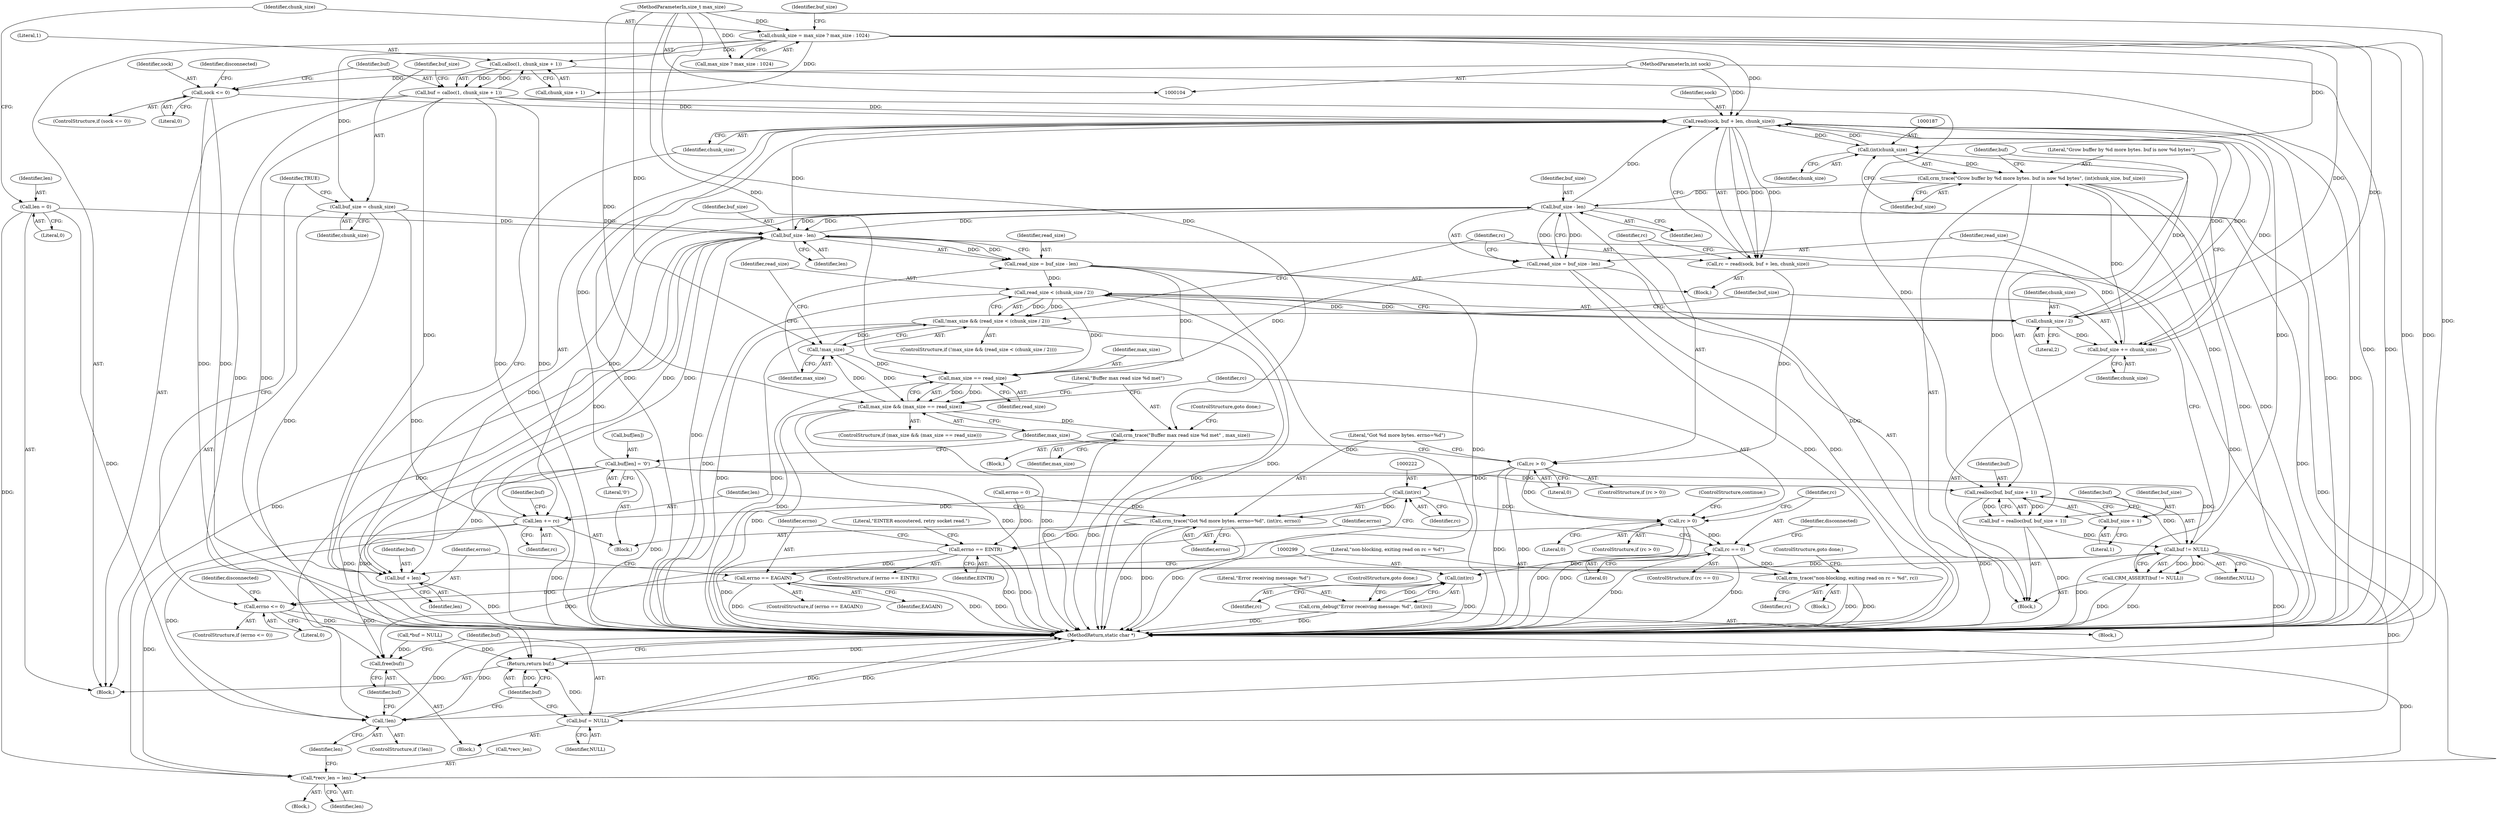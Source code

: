 digraph "0_pacemaker_564f7cc2a51dcd2f28ab12a13394f31be5aa3c93_12@API" {
"1000208" [label="(Call,read(sock, buf + len, chunk_size))"];
"1000138" [label="(Call,sock <= 0)"];
"1000105" [label="(MethodParameterIn,int sock)"];
"1000150" [label="(Call,buf = calloc(1, chunk_size + 1))"];
"1000152" [label="(Call,calloc(1, chunk_size + 1))"];
"1000123" [label="(Call,chunk_size = max_size ? max_size : 1024)"];
"1000106" [label="(MethodParameterIn,size_t max_size)"];
"1000228" [label="(Call,buf[len] = '\0')"];
"1000198" [label="(Call,buf != NULL)"];
"1000190" [label="(Call,buf = realloc(buf, buf_size + 1))"];
"1000192" [label="(Call,realloc(buf, buf_size + 1))"];
"1000184" [label="(Call,crm_trace(\"Grow buffer by %d more bytes. buf is now %d bytes\", (int)chunk_size, buf_size))"];
"1000186" [label="(Call,(int)chunk_size)"];
"1000208" [label="(Call,read(sock, buf + len, chunk_size))"];
"1000168" [label="(Call,buf_size - len)"];
"1000157" [label="(Call,buf_size = chunk_size)"];
"1000203" [label="(Call,buf_size - len)"];
"1000225" [label="(Call,len += rc)"];
"1000221" [label="(Call,(int)rc)"];
"1000215" [label="(Call,rc > 0)"];
"1000206" [label="(Call,rc = read(sock, buf + len, chunk_size))"];
"1000119" [label="(Call,len = 0)"];
"1000177" [label="(Call,chunk_size / 2)"];
"1000181" [label="(Call,buf_size += chunk_size)"];
"1000175" [label="(Call,read_size < (chunk_size / 2))"];
"1000172" [label="(Call,!max_size && (read_size < (chunk_size / 2)))"];
"1000236" [label="(Call,max_size == read_size)"];
"1000234" [label="(Call,max_size && (max_size == read_size))"];
"1000173" [label="(Call,!max_size)"];
"1000240" [label="(Call,crm_trace(\"Buffer max read size %d met\" , max_size))"];
"1000197" [label="(Call,CRM_ASSERT(buf != NULL))"];
"1000219" [label="(Call,crm_trace(\"Got %d more bytes. errno=%d\", (int)rc, errno))"];
"1000267" [label="(Call,errno == EINTR)"];
"1000275" [label="(Call,errno == EAGAIN)"];
"1000285" [label="(Call,errno <= 0)"];
"1000166" [label="(Call,read_size = buf_size - len)"];
"1000201" [label="(Call,read_size = buf_size - len)"];
"1000210" [label="(Call,buf + len)"];
"1000306" [label="(Call,*recv_len = len)"];
"1000311" [label="(Call,!len)"];
"1000245" [label="(Call,rc > 0)"];
"1000252" [label="(Call,rc == 0)"];
"1000279" [label="(Call,crm_trace(\"non-blocking, exiting read on rc = %d\", rc))"];
"1000298" [label="(Call,(int)rc)"];
"1000296" [label="(Call,crm_debug(\"Error receiving message: %d\", (int)rc))"];
"1000314" [label="(Call,free(buf))"];
"1000316" [label="(Call,buf = NULL)"];
"1000319" [label="(Return,return buf;)"];
"1000194" [label="(Call,buf_size + 1)"];
"1000227" [label="(Identifier,rc)"];
"1000204" [label="(Identifier,buf_size)"];
"1000224" [label="(Identifier,errno)"];
"1000124" [label="(Identifier,chunk_size)"];
"1000177" [label="(Call,chunk_size / 2)"];
"1000241" [label="(Literal,\"Buffer max read size %d met\")"];
"1000226" [label="(Identifier,len)"];
"1000275" [label="(Call,errno == EAGAIN)"];
"1000137" [label="(ControlStructure,if (sock <= 0))"];
"1000279" [label="(Call,crm_trace(\"non-blocking, exiting read on rc = %d\", rc))"];
"1000277" [label="(Identifier,EAGAIN)"];
"1000252" [label="(Call,rc == 0)"];
"1000203" [label="(Call,buf_size - len)"];
"1000166" [label="(Call,read_size = buf_size - len)"];
"1000257" [label="(Identifier,disconnected)"];
"1000272" [label="(Literal,\"EINTER encoutered, retry socket read.\")"];
"1000183" [label="(Identifier,chunk_size)"];
"1000201" [label="(Call,read_size = buf_size - len)"];
"1000213" [label="(Identifier,chunk_size)"];
"1000233" [label="(ControlStructure,if (max_size && (max_size == read_size)))"];
"1000301" [label="(ControlStructure,goto done;)"];
"1000139" [label="(Identifier,sock)"];
"1000175" [label="(Call,read_size < (chunk_size / 2))"];
"1000298" [label="(Call,(int)rc)"];
"1000180" [label="(Block,)"];
"1000312" [label="(Identifier,len)"];
"1000297" [label="(Literal,\"Error receiving message: %d\")"];
"1000109" [label="(Block,)"];
"1000268" [label="(Identifier,errno)"];
"1000225" [label="(Call,len += rc)"];
"1000188" [label="(Identifier,chunk_size)"];
"1000172" [label="(Call,!max_size && (read_size < (chunk_size / 2)))"];
"1000246" [label="(Identifier,rc)"];
"1000179" [label="(Literal,2)"];
"1000181" [label="(Call,buf_size += chunk_size)"];
"1000131" [label="(Identifier,buf_size)"];
"1000316" [label="(Call,buf = NULL)"];
"1000185" [label="(Literal,\"Grow buffer by %d more bytes. buf is now %d bytes\")"];
"1000199" [label="(Identifier,buf)"];
"1000209" [label="(Identifier,sock)"];
"1000173" [label="(Call,!max_size)"];
"1000194" [label="(Call,buf_size + 1)"];
"1000168" [label="(Call,buf_size - len)"];
"1000123" [label="(Call,chunk_size = max_size ? max_size : 1024)"];
"1000286" [label="(Identifier,errno)"];
"1000152" [label="(Call,calloc(1, chunk_size + 1))"];
"1000253" [label="(Identifier,rc)"];
"1000212" [label="(Identifier,len)"];
"1000119" [label="(Call,len = 0)"];
"1000230" [label="(Identifier,buf)"];
"1000159" [label="(Identifier,chunk_size)"];
"1000198" [label="(Call,buf != NULL)"];
"1000140" [label="(Literal,0)"];
"1000191" [label="(Identifier,buf)"];
"1000105" [label="(MethodParameterIn,int sock)"];
"1000162" [label="(Block,)"];
"1000120" [label="(Identifier,len)"];
"1000217" [label="(Literal,0)"];
"1000138" [label="(Call,sock <= 0)"];
"1000157" [label="(Call,buf_size = chunk_size)"];
"1000229" [label="(Call,buf[len])"];
"1000189" [label="(Identifier,buf_size)"];
"1000235" [label="(Identifier,max_size)"];
"1000306" [label="(Call,*recv_len = len)"];
"1000245" [label="(Call,rc > 0)"];
"1000242" [label="(Identifier,max_size)"];
"1000284" [label="(ControlStructure,if (errno <= 0))"];
"1000282" [label="(ControlStructure,goto done;)"];
"1000228" [label="(Call,buf[len] = '\0')"];
"1000153" [label="(Literal,1)"];
"1000300" [label="(Identifier,rc)"];
"1000287" [label="(Literal,0)"];
"1000232" [label="(Literal,'\0')"];
"1000154" [label="(Call,chunk_size + 1)"];
"1000305" [label="(Block,)"];
"1000216" [label="(Identifier,rc)"];
"1000151" [label="(Identifier,buf)"];
"1000169" [label="(Identifier,buf_size)"];
"1000143" [label="(Identifier,disconnected)"];
"1000190" [label="(Call,buf = realloc(buf, buf_size + 1))"];
"1000161" [label="(Identifier,TRUE)"];
"1000267" [label="(Call,errno == EINTR)"];
"1000254" [label="(Literal,0)"];
"1000285" [label="(Call,errno <= 0)"];
"1000200" [label="(Identifier,NULL)"];
"1000186" [label="(Call,(int)chunk_size)"];
"1000184" [label="(Call,crm_trace(\"Grow buffer by %d more bytes. buf is now %d bytes\", (int)chunk_size, buf_size))"];
"1000309" [label="(Identifier,len)"];
"1000195" [label="(Identifier,buf_size)"];
"1000314" [label="(Call,free(buf))"];
"1000269" [label="(Identifier,EINTR)"];
"1000266" [label="(ControlStructure,if (errno == EINTR))"];
"1000240" [label="(Call,crm_trace(\"Buffer max read size %d met\" , max_size))"];
"1000211" [label="(Identifier,buf)"];
"1000234" [label="(Call,max_size && (max_size == read_size))"];
"1000315" [label="(Identifier,buf)"];
"1000197" [label="(Call,CRM_ASSERT(buf != NULL))"];
"1000244" [label="(ControlStructure,if (rc > 0))"];
"1000318" [label="(Identifier,NULL)"];
"1000176" [label="(Identifier,read_size)"];
"1000170" [label="(Identifier,len)"];
"1000121" [label="(Literal,0)"];
"1000290" [label="(Identifier,disconnected)"];
"1000158" [label="(Identifier,buf_size)"];
"1000196" [label="(Literal,1)"];
"1000163" [label="(Call,errno = 0)"];
"1000238" [label="(Identifier,read_size)"];
"1000223" [label="(Identifier,rc)"];
"1000193" [label="(Identifier,buf)"];
"1000207" [label="(Identifier,rc)"];
"1000276" [label="(Identifier,errno)"];
"1000320" [label="(Identifier,buf)"];
"1000288" [label="(Block,)"];
"1000192" [label="(Call,realloc(buf, buf_size + 1))"];
"1000239" [label="(Block,)"];
"1000280" [label="(Literal,\"non-blocking, exiting read on rc = %d\")"];
"1000321" [label="(MethodReturn,static char *)"];
"1000220" [label="(Literal,\"Got %d more bytes. errno=%d\")"];
"1000150" [label="(Call,buf = calloc(1, chunk_size + 1))"];
"1000218" [label="(Block,)"];
"1000313" [label="(Block,)"];
"1000210" [label="(Call,buf + len)"];
"1000296" [label="(Call,crm_debug(\"Error receiving message: %d\", (int)rc))"];
"1000125" [label="(Call,max_size ? max_size : 1024)"];
"1000247" [label="(Literal,0)"];
"1000182" [label="(Identifier,buf_size)"];
"1000174" [label="(Identifier,max_size)"];
"1000251" [label="(ControlStructure,if (rc == 0))"];
"1000219" [label="(Call,crm_trace(\"Got %d more bytes. errno=%d\", (int)rc, errno))"];
"1000171" [label="(ControlStructure,if (!max_size && (read_size < (chunk_size / 2))))"];
"1000311" [label="(Call,!len)"];
"1000214" [label="(ControlStructure,if (rc > 0))"];
"1000178" [label="(Identifier,chunk_size)"];
"1000281" [label="(Identifier,rc)"];
"1000205" [label="(Identifier,len)"];
"1000236" [label="(Call,max_size == read_size)"];
"1000249" [label="(ControlStructure,continue;)"];
"1000106" [label="(MethodParameterIn,size_t max_size)"];
"1000111" [label="(Call,*buf = NULL)"];
"1000221" [label="(Call,(int)rc)"];
"1000215" [label="(Call,rc > 0)"];
"1000237" [label="(Identifier,max_size)"];
"1000206" [label="(Call,rc = read(sock, buf + len, chunk_size))"];
"1000319" [label="(Return,return buf;)"];
"1000243" [label="(ControlStructure,goto done;)"];
"1000317" [label="(Identifier,buf)"];
"1000208" [label="(Call,read(sock, buf + len, chunk_size))"];
"1000278" [label="(Block,)"];
"1000307" [label="(Call,*recv_len)"];
"1000202" [label="(Identifier,read_size)"];
"1000167" [label="(Identifier,read_size)"];
"1000274" [label="(ControlStructure,if (errno == EAGAIN))"];
"1000310" [label="(ControlStructure,if (!len))"];
"1000208" -> "1000206"  [label="AST: "];
"1000208" -> "1000213"  [label="CFG: "];
"1000209" -> "1000208"  [label="AST: "];
"1000210" -> "1000208"  [label="AST: "];
"1000213" -> "1000208"  [label="AST: "];
"1000206" -> "1000208"  [label="CFG: "];
"1000208" -> "1000321"  [label="DDG: "];
"1000208" -> "1000321"  [label="DDG: "];
"1000208" -> "1000321"  [label="DDG: "];
"1000208" -> "1000177"  [label="DDG: "];
"1000208" -> "1000181"  [label="DDG: "];
"1000208" -> "1000186"  [label="DDG: "];
"1000208" -> "1000206"  [label="DDG: "];
"1000208" -> "1000206"  [label="DDG: "];
"1000208" -> "1000206"  [label="DDG: "];
"1000138" -> "1000208"  [label="DDG: "];
"1000105" -> "1000208"  [label="DDG: "];
"1000150" -> "1000208"  [label="DDG: "];
"1000228" -> "1000208"  [label="DDG: "];
"1000198" -> "1000208"  [label="DDG: "];
"1000168" -> "1000208"  [label="DDG: "];
"1000203" -> "1000208"  [label="DDG: "];
"1000186" -> "1000208"  [label="DDG: "];
"1000177" -> "1000208"  [label="DDG: "];
"1000123" -> "1000208"  [label="DDG: "];
"1000138" -> "1000137"  [label="AST: "];
"1000138" -> "1000140"  [label="CFG: "];
"1000139" -> "1000138"  [label="AST: "];
"1000140" -> "1000138"  [label="AST: "];
"1000143" -> "1000138"  [label="CFG: "];
"1000151" -> "1000138"  [label="CFG: "];
"1000138" -> "1000321"  [label="DDG: "];
"1000138" -> "1000321"  [label="DDG: "];
"1000105" -> "1000138"  [label="DDG: "];
"1000105" -> "1000104"  [label="AST: "];
"1000105" -> "1000321"  [label="DDG: "];
"1000150" -> "1000109"  [label="AST: "];
"1000150" -> "1000152"  [label="CFG: "];
"1000151" -> "1000150"  [label="AST: "];
"1000152" -> "1000150"  [label="AST: "];
"1000158" -> "1000150"  [label="CFG: "];
"1000150" -> "1000321"  [label="DDG: "];
"1000150" -> "1000321"  [label="DDG: "];
"1000152" -> "1000150"  [label="DDG: "];
"1000152" -> "1000150"  [label="DDG: "];
"1000150" -> "1000192"  [label="DDG: "];
"1000150" -> "1000210"  [label="DDG: "];
"1000150" -> "1000314"  [label="DDG: "];
"1000150" -> "1000319"  [label="DDG: "];
"1000152" -> "1000154"  [label="CFG: "];
"1000153" -> "1000152"  [label="AST: "];
"1000154" -> "1000152"  [label="AST: "];
"1000152" -> "1000321"  [label="DDG: "];
"1000123" -> "1000152"  [label="DDG: "];
"1000123" -> "1000109"  [label="AST: "];
"1000123" -> "1000125"  [label="CFG: "];
"1000124" -> "1000123"  [label="AST: "];
"1000125" -> "1000123"  [label="AST: "];
"1000131" -> "1000123"  [label="CFG: "];
"1000123" -> "1000321"  [label="DDG: "];
"1000123" -> "1000321"  [label="DDG: "];
"1000106" -> "1000123"  [label="DDG: "];
"1000123" -> "1000154"  [label="DDG: "];
"1000123" -> "1000157"  [label="DDG: "];
"1000123" -> "1000177"  [label="DDG: "];
"1000123" -> "1000181"  [label="DDG: "];
"1000123" -> "1000186"  [label="DDG: "];
"1000106" -> "1000104"  [label="AST: "];
"1000106" -> "1000321"  [label="DDG: "];
"1000106" -> "1000125"  [label="DDG: "];
"1000106" -> "1000173"  [label="DDG: "];
"1000106" -> "1000234"  [label="DDG: "];
"1000106" -> "1000236"  [label="DDG: "];
"1000106" -> "1000240"  [label="DDG: "];
"1000228" -> "1000218"  [label="AST: "];
"1000228" -> "1000232"  [label="CFG: "];
"1000229" -> "1000228"  [label="AST: "];
"1000232" -> "1000228"  [label="AST: "];
"1000235" -> "1000228"  [label="CFG: "];
"1000228" -> "1000321"  [label="DDG: "];
"1000228" -> "1000192"  [label="DDG: "];
"1000228" -> "1000198"  [label="DDG: "];
"1000228" -> "1000210"  [label="DDG: "];
"1000228" -> "1000314"  [label="DDG: "];
"1000228" -> "1000319"  [label="DDG: "];
"1000198" -> "1000197"  [label="AST: "];
"1000198" -> "1000200"  [label="CFG: "];
"1000199" -> "1000198"  [label="AST: "];
"1000200" -> "1000198"  [label="AST: "];
"1000197" -> "1000198"  [label="CFG: "];
"1000198" -> "1000321"  [label="DDG: "];
"1000198" -> "1000192"  [label="DDG: "];
"1000198" -> "1000197"  [label="DDG: "];
"1000198" -> "1000197"  [label="DDG: "];
"1000190" -> "1000198"  [label="DDG: "];
"1000198" -> "1000210"  [label="DDG: "];
"1000198" -> "1000314"  [label="DDG: "];
"1000198" -> "1000316"  [label="DDG: "];
"1000198" -> "1000319"  [label="DDG: "];
"1000190" -> "1000180"  [label="AST: "];
"1000190" -> "1000192"  [label="CFG: "];
"1000191" -> "1000190"  [label="AST: "];
"1000192" -> "1000190"  [label="AST: "];
"1000199" -> "1000190"  [label="CFG: "];
"1000190" -> "1000321"  [label="DDG: "];
"1000192" -> "1000190"  [label="DDG: "];
"1000192" -> "1000190"  [label="DDG: "];
"1000192" -> "1000194"  [label="CFG: "];
"1000193" -> "1000192"  [label="AST: "];
"1000194" -> "1000192"  [label="AST: "];
"1000192" -> "1000321"  [label="DDG: "];
"1000184" -> "1000192"  [label="DDG: "];
"1000184" -> "1000180"  [label="AST: "];
"1000184" -> "1000189"  [label="CFG: "];
"1000185" -> "1000184"  [label="AST: "];
"1000186" -> "1000184"  [label="AST: "];
"1000189" -> "1000184"  [label="AST: "];
"1000191" -> "1000184"  [label="CFG: "];
"1000184" -> "1000321"  [label="DDG: "];
"1000184" -> "1000321"  [label="DDG: "];
"1000186" -> "1000184"  [label="DDG: "];
"1000181" -> "1000184"  [label="DDG: "];
"1000184" -> "1000194"  [label="DDG: "];
"1000184" -> "1000203"  [label="DDG: "];
"1000186" -> "1000188"  [label="CFG: "];
"1000187" -> "1000186"  [label="AST: "];
"1000188" -> "1000186"  [label="AST: "];
"1000189" -> "1000186"  [label="CFG: "];
"1000177" -> "1000186"  [label="DDG: "];
"1000168" -> "1000166"  [label="AST: "];
"1000168" -> "1000170"  [label="CFG: "];
"1000169" -> "1000168"  [label="AST: "];
"1000170" -> "1000168"  [label="AST: "];
"1000166" -> "1000168"  [label="CFG: "];
"1000168" -> "1000321"  [label="DDG: "];
"1000168" -> "1000166"  [label="DDG: "];
"1000168" -> "1000166"  [label="DDG: "];
"1000157" -> "1000168"  [label="DDG: "];
"1000203" -> "1000168"  [label="DDG: "];
"1000203" -> "1000168"  [label="DDG: "];
"1000225" -> "1000168"  [label="DDG: "];
"1000119" -> "1000168"  [label="DDG: "];
"1000168" -> "1000181"  [label="DDG: "];
"1000168" -> "1000203"  [label="DDG: "];
"1000168" -> "1000210"  [label="DDG: "];
"1000168" -> "1000225"  [label="DDG: "];
"1000168" -> "1000306"  [label="DDG: "];
"1000168" -> "1000311"  [label="DDG: "];
"1000157" -> "1000109"  [label="AST: "];
"1000157" -> "1000159"  [label="CFG: "];
"1000158" -> "1000157"  [label="AST: "];
"1000159" -> "1000157"  [label="AST: "];
"1000161" -> "1000157"  [label="CFG: "];
"1000157" -> "1000321"  [label="DDG: "];
"1000157" -> "1000321"  [label="DDG: "];
"1000203" -> "1000201"  [label="AST: "];
"1000203" -> "1000205"  [label="CFG: "];
"1000204" -> "1000203"  [label="AST: "];
"1000205" -> "1000203"  [label="AST: "];
"1000201" -> "1000203"  [label="CFG: "];
"1000203" -> "1000321"  [label="DDG: "];
"1000203" -> "1000201"  [label="DDG: "];
"1000203" -> "1000201"  [label="DDG: "];
"1000203" -> "1000210"  [label="DDG: "];
"1000203" -> "1000225"  [label="DDG: "];
"1000203" -> "1000306"  [label="DDG: "];
"1000203" -> "1000311"  [label="DDG: "];
"1000225" -> "1000218"  [label="AST: "];
"1000225" -> "1000227"  [label="CFG: "];
"1000226" -> "1000225"  [label="AST: "];
"1000227" -> "1000225"  [label="AST: "];
"1000230" -> "1000225"  [label="CFG: "];
"1000225" -> "1000321"  [label="DDG: "];
"1000221" -> "1000225"  [label="DDG: "];
"1000225" -> "1000306"  [label="DDG: "];
"1000225" -> "1000311"  [label="DDG: "];
"1000221" -> "1000219"  [label="AST: "];
"1000221" -> "1000223"  [label="CFG: "];
"1000222" -> "1000221"  [label="AST: "];
"1000223" -> "1000221"  [label="AST: "];
"1000224" -> "1000221"  [label="CFG: "];
"1000221" -> "1000219"  [label="DDG: "];
"1000215" -> "1000221"  [label="DDG: "];
"1000221" -> "1000245"  [label="DDG: "];
"1000215" -> "1000214"  [label="AST: "];
"1000215" -> "1000217"  [label="CFG: "];
"1000216" -> "1000215"  [label="AST: "];
"1000217" -> "1000215"  [label="AST: "];
"1000220" -> "1000215"  [label="CFG: "];
"1000235" -> "1000215"  [label="CFG: "];
"1000215" -> "1000321"  [label="DDG: "];
"1000215" -> "1000321"  [label="DDG: "];
"1000206" -> "1000215"  [label="DDG: "];
"1000215" -> "1000245"  [label="DDG: "];
"1000206" -> "1000162"  [label="AST: "];
"1000207" -> "1000206"  [label="AST: "];
"1000216" -> "1000206"  [label="CFG: "];
"1000206" -> "1000321"  [label="DDG: "];
"1000119" -> "1000109"  [label="AST: "];
"1000119" -> "1000121"  [label="CFG: "];
"1000120" -> "1000119"  [label="AST: "];
"1000121" -> "1000119"  [label="AST: "];
"1000124" -> "1000119"  [label="CFG: "];
"1000119" -> "1000306"  [label="DDG: "];
"1000119" -> "1000311"  [label="DDG: "];
"1000177" -> "1000175"  [label="AST: "];
"1000177" -> "1000179"  [label="CFG: "];
"1000178" -> "1000177"  [label="AST: "];
"1000179" -> "1000177"  [label="AST: "];
"1000175" -> "1000177"  [label="CFG: "];
"1000177" -> "1000175"  [label="DDG: "];
"1000177" -> "1000175"  [label="DDG: "];
"1000177" -> "1000181"  [label="DDG: "];
"1000181" -> "1000180"  [label="AST: "];
"1000181" -> "1000183"  [label="CFG: "];
"1000182" -> "1000181"  [label="AST: "];
"1000183" -> "1000181"  [label="AST: "];
"1000185" -> "1000181"  [label="CFG: "];
"1000175" -> "1000172"  [label="AST: "];
"1000176" -> "1000175"  [label="AST: "];
"1000172" -> "1000175"  [label="CFG: "];
"1000175" -> "1000321"  [label="DDG: "];
"1000175" -> "1000321"  [label="DDG: "];
"1000175" -> "1000172"  [label="DDG: "];
"1000175" -> "1000172"  [label="DDG: "];
"1000166" -> "1000175"  [label="DDG: "];
"1000175" -> "1000236"  [label="DDG: "];
"1000172" -> "1000171"  [label="AST: "];
"1000172" -> "1000173"  [label="CFG: "];
"1000173" -> "1000172"  [label="AST: "];
"1000182" -> "1000172"  [label="CFG: "];
"1000207" -> "1000172"  [label="CFG: "];
"1000172" -> "1000321"  [label="DDG: "];
"1000172" -> "1000321"  [label="DDG: "];
"1000172" -> "1000321"  [label="DDG: "];
"1000173" -> "1000172"  [label="DDG: "];
"1000236" -> "1000234"  [label="AST: "];
"1000236" -> "1000238"  [label="CFG: "];
"1000237" -> "1000236"  [label="AST: "];
"1000238" -> "1000236"  [label="AST: "];
"1000234" -> "1000236"  [label="CFG: "];
"1000236" -> "1000321"  [label="DDG: "];
"1000236" -> "1000234"  [label="DDG: "];
"1000236" -> "1000234"  [label="DDG: "];
"1000173" -> "1000236"  [label="DDG: "];
"1000166" -> "1000236"  [label="DDG: "];
"1000201" -> "1000236"  [label="DDG: "];
"1000234" -> "1000233"  [label="AST: "];
"1000234" -> "1000235"  [label="CFG: "];
"1000235" -> "1000234"  [label="AST: "];
"1000241" -> "1000234"  [label="CFG: "];
"1000246" -> "1000234"  [label="CFG: "];
"1000234" -> "1000321"  [label="DDG: "];
"1000234" -> "1000321"  [label="DDG: "];
"1000234" -> "1000321"  [label="DDG: "];
"1000234" -> "1000173"  [label="DDG: "];
"1000173" -> "1000234"  [label="DDG: "];
"1000234" -> "1000240"  [label="DDG: "];
"1000173" -> "1000174"  [label="CFG: "];
"1000174" -> "1000173"  [label="AST: "];
"1000176" -> "1000173"  [label="CFG: "];
"1000240" -> "1000239"  [label="AST: "];
"1000240" -> "1000242"  [label="CFG: "];
"1000241" -> "1000240"  [label="AST: "];
"1000242" -> "1000240"  [label="AST: "];
"1000243" -> "1000240"  [label="CFG: "];
"1000240" -> "1000321"  [label="DDG: "];
"1000240" -> "1000321"  [label="DDG: "];
"1000197" -> "1000180"  [label="AST: "];
"1000202" -> "1000197"  [label="CFG: "];
"1000197" -> "1000321"  [label="DDG: "];
"1000197" -> "1000321"  [label="DDG: "];
"1000219" -> "1000218"  [label="AST: "];
"1000219" -> "1000224"  [label="CFG: "];
"1000220" -> "1000219"  [label="AST: "];
"1000224" -> "1000219"  [label="AST: "];
"1000226" -> "1000219"  [label="CFG: "];
"1000219" -> "1000321"  [label="DDG: "];
"1000219" -> "1000321"  [label="DDG: "];
"1000219" -> "1000321"  [label="DDG: "];
"1000163" -> "1000219"  [label="DDG: "];
"1000219" -> "1000267"  [label="DDG: "];
"1000267" -> "1000266"  [label="AST: "];
"1000267" -> "1000269"  [label="CFG: "];
"1000268" -> "1000267"  [label="AST: "];
"1000269" -> "1000267"  [label="AST: "];
"1000272" -> "1000267"  [label="CFG: "];
"1000276" -> "1000267"  [label="CFG: "];
"1000267" -> "1000321"  [label="DDG: "];
"1000267" -> "1000321"  [label="DDG: "];
"1000267" -> "1000321"  [label="DDG: "];
"1000163" -> "1000267"  [label="DDG: "];
"1000267" -> "1000275"  [label="DDG: "];
"1000275" -> "1000274"  [label="AST: "];
"1000275" -> "1000277"  [label="CFG: "];
"1000276" -> "1000275"  [label="AST: "];
"1000277" -> "1000275"  [label="AST: "];
"1000280" -> "1000275"  [label="CFG: "];
"1000286" -> "1000275"  [label="CFG: "];
"1000275" -> "1000321"  [label="DDG: "];
"1000275" -> "1000321"  [label="DDG: "];
"1000275" -> "1000321"  [label="DDG: "];
"1000275" -> "1000285"  [label="DDG: "];
"1000285" -> "1000284"  [label="AST: "];
"1000285" -> "1000287"  [label="CFG: "];
"1000286" -> "1000285"  [label="AST: "];
"1000287" -> "1000285"  [label="AST: "];
"1000161" -> "1000285"  [label="CFG: "];
"1000290" -> "1000285"  [label="CFG: "];
"1000285" -> "1000321"  [label="DDG: "];
"1000285" -> "1000321"  [label="DDG: "];
"1000166" -> "1000162"  [label="AST: "];
"1000167" -> "1000166"  [label="AST: "];
"1000174" -> "1000166"  [label="CFG: "];
"1000166" -> "1000321"  [label="DDG: "];
"1000166" -> "1000321"  [label="DDG: "];
"1000201" -> "1000180"  [label="AST: "];
"1000202" -> "1000201"  [label="AST: "];
"1000207" -> "1000201"  [label="CFG: "];
"1000201" -> "1000321"  [label="DDG: "];
"1000201" -> "1000321"  [label="DDG: "];
"1000210" -> "1000212"  [label="CFG: "];
"1000211" -> "1000210"  [label="AST: "];
"1000212" -> "1000210"  [label="AST: "];
"1000213" -> "1000210"  [label="CFG: "];
"1000210" -> "1000321"  [label="DDG: "];
"1000306" -> "1000305"  [label="AST: "];
"1000306" -> "1000309"  [label="CFG: "];
"1000307" -> "1000306"  [label="AST: "];
"1000309" -> "1000306"  [label="AST: "];
"1000312" -> "1000306"  [label="CFG: "];
"1000306" -> "1000321"  [label="DDG: "];
"1000311" -> "1000310"  [label="AST: "];
"1000311" -> "1000312"  [label="CFG: "];
"1000312" -> "1000311"  [label="AST: "];
"1000315" -> "1000311"  [label="CFG: "];
"1000320" -> "1000311"  [label="CFG: "];
"1000311" -> "1000321"  [label="DDG: "];
"1000311" -> "1000321"  [label="DDG: "];
"1000245" -> "1000244"  [label="AST: "];
"1000245" -> "1000247"  [label="CFG: "];
"1000246" -> "1000245"  [label="AST: "];
"1000247" -> "1000245"  [label="AST: "];
"1000249" -> "1000245"  [label="CFG: "];
"1000253" -> "1000245"  [label="CFG: "];
"1000245" -> "1000321"  [label="DDG: "];
"1000245" -> "1000321"  [label="DDG: "];
"1000245" -> "1000252"  [label="DDG: "];
"1000252" -> "1000251"  [label="AST: "];
"1000252" -> "1000254"  [label="CFG: "];
"1000253" -> "1000252"  [label="AST: "];
"1000254" -> "1000252"  [label="AST: "];
"1000257" -> "1000252"  [label="CFG: "];
"1000268" -> "1000252"  [label="CFG: "];
"1000252" -> "1000321"  [label="DDG: "];
"1000252" -> "1000321"  [label="DDG: "];
"1000252" -> "1000279"  [label="DDG: "];
"1000252" -> "1000298"  [label="DDG: "];
"1000279" -> "1000278"  [label="AST: "];
"1000279" -> "1000281"  [label="CFG: "];
"1000280" -> "1000279"  [label="AST: "];
"1000281" -> "1000279"  [label="AST: "];
"1000282" -> "1000279"  [label="CFG: "];
"1000279" -> "1000321"  [label="DDG: "];
"1000279" -> "1000321"  [label="DDG: "];
"1000298" -> "1000296"  [label="AST: "];
"1000298" -> "1000300"  [label="CFG: "];
"1000299" -> "1000298"  [label="AST: "];
"1000300" -> "1000298"  [label="AST: "];
"1000296" -> "1000298"  [label="CFG: "];
"1000298" -> "1000321"  [label="DDG: "];
"1000298" -> "1000296"  [label="DDG: "];
"1000296" -> "1000288"  [label="AST: "];
"1000297" -> "1000296"  [label="AST: "];
"1000301" -> "1000296"  [label="CFG: "];
"1000296" -> "1000321"  [label="DDG: "];
"1000296" -> "1000321"  [label="DDG: "];
"1000314" -> "1000313"  [label="AST: "];
"1000314" -> "1000315"  [label="CFG: "];
"1000315" -> "1000314"  [label="AST: "];
"1000317" -> "1000314"  [label="CFG: "];
"1000111" -> "1000314"  [label="DDG: "];
"1000316" -> "1000313"  [label="AST: "];
"1000316" -> "1000318"  [label="CFG: "];
"1000317" -> "1000316"  [label="AST: "];
"1000318" -> "1000316"  [label="AST: "];
"1000320" -> "1000316"  [label="CFG: "];
"1000316" -> "1000321"  [label="DDG: "];
"1000316" -> "1000321"  [label="DDG: "];
"1000316" -> "1000319"  [label="DDG: "];
"1000319" -> "1000109"  [label="AST: "];
"1000319" -> "1000320"  [label="CFG: "];
"1000320" -> "1000319"  [label="AST: "];
"1000321" -> "1000319"  [label="CFG: "];
"1000319" -> "1000321"  [label="DDG: "];
"1000320" -> "1000319"  [label="DDG: "];
"1000111" -> "1000319"  [label="DDG: "];
"1000194" -> "1000196"  [label="CFG: "];
"1000195" -> "1000194"  [label="AST: "];
"1000196" -> "1000194"  [label="AST: "];
}
